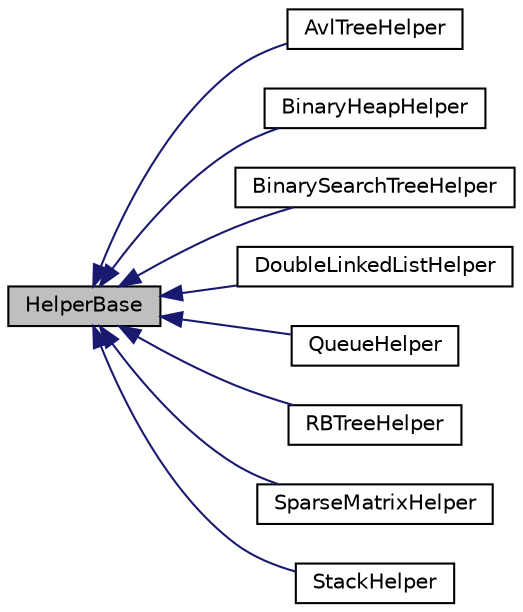 digraph "HelperBase"
{
 // LATEX_PDF_SIZE
  edge [fontname="Helvetica",fontsize="10",labelfontname="Helvetica",labelfontsize="10"];
  node [fontname="Helvetica",fontsize="10",shape=record];
  rankdir="LR";
  Node1 [label="HelperBase",height=0.2,width=0.4,color="black", fillcolor="grey75", style="filled", fontcolor="black",tooltip="Use as precompiled header."];
  Node1 -> Node2 [dir="back",color="midnightblue",fontsize="10",style="solid",fontname="Helvetica"];
  Node2 [label="AvlTreeHelper",height=0.2,width=0.4,color="black", fillcolor="white", style="filled",URL="$class_avl_tree_helper.html",tooltip="Use to work with AvlTree."];
  Node1 -> Node3 [dir="back",color="midnightblue",fontsize="10",style="solid",fontname="Helvetica"];
  Node3 [label="BinaryHeapHelper",height=0.2,width=0.4,color="black", fillcolor="white", style="filled",URL="$class_binary_heap_helper.html",tooltip="Use to work with BinaryHeap."];
  Node1 -> Node4 [dir="back",color="midnightblue",fontsize="10",style="solid",fontname="Helvetica"];
  Node4 [label="BinarySearchTreeHelper",height=0.2,width=0.4,color="black", fillcolor="white", style="filled",URL="$class_binary_search_tree_helper.html",tooltip="Use to work with BinarySearchTree."];
  Node1 -> Node5 [dir="back",color="midnightblue",fontsize="10",style="solid",fontname="Helvetica"];
  Node5 [label="DoubleLinkedListHelper",height=0.2,width=0.4,color="black", fillcolor="white", style="filled",URL="$class_double_linked_list_helper.html",tooltip="Use to work with DoubleLinkedList."];
  Node1 -> Node6 [dir="back",color="midnightblue",fontsize="10",style="solid",fontname="Helvetica"];
  Node6 [label="QueueHelper",height=0.2,width=0.4,color="black", fillcolor="white", style="filled",URL="$class_queue_helper.html",tooltip="Use to work with Queue."];
  Node1 -> Node7 [dir="back",color="midnightblue",fontsize="10",style="solid",fontname="Helvetica"];
  Node7 [label="RBTreeHelper",height=0.2,width=0.4,color="black", fillcolor="white", style="filled",URL="$class_r_b_tree_helper.html",tooltip="Use to work with RBTree."];
  Node1 -> Node8 [dir="back",color="midnightblue",fontsize="10",style="solid",fontname="Helvetica"];
  Node8 [label="SparseMatrixHelper",height=0.2,width=0.4,color="black", fillcolor="white", style="filled",URL="$class_sparse_matrix_helper.html",tooltip="Use to work with SparseMatrix."];
  Node1 -> Node9 [dir="back",color="midnightblue",fontsize="10",style="solid",fontname="Helvetica"];
  Node9 [label="StackHelper",height=0.2,width=0.4,color="black", fillcolor="white", style="filled",URL="$class_stack_helper.html",tooltip="Use to work with Stack."];
}
